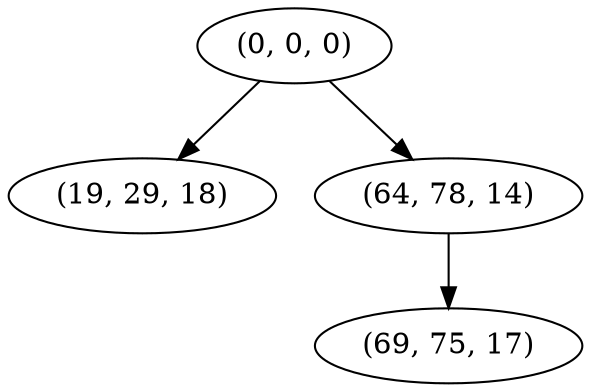 digraph tree {
    "(0, 0, 0)";
    "(19, 29, 18)";
    "(64, 78, 14)";
    "(69, 75, 17)";
    "(0, 0, 0)" -> "(19, 29, 18)";
    "(0, 0, 0)" -> "(64, 78, 14)";
    "(64, 78, 14)" -> "(69, 75, 17)";
}

